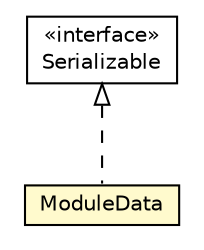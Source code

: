 #!/usr/local/bin/dot
#
# Class diagram 
# Generated by UMLGraph version 5.1 (http://www.umlgraph.org/)
#

digraph G {
	edge [fontname="Helvetica",fontsize=10,labelfontname="Helvetica",labelfontsize=10];
	node [fontname="Helvetica",fontsize=10,shape=plaintext];
	nodesep=0.25;
	ranksep=0.5;
	// pt.ist.fenixframework.data.ModuleData
	c63204 [label=<<table title="pt.ist.fenixframework.data.ModuleData" border="0" cellborder="1" cellspacing="0" cellpadding="2" port="p" bgcolor="lemonChiffon" href="./ModuleData.html">
		<tr><td><table border="0" cellspacing="0" cellpadding="1">
<tr><td align="center" balign="center"> ModuleData </td></tr>
		</table></td></tr>
		</table>>, fontname="Helvetica", fontcolor="black", fontsize=10.0];
	//pt.ist.fenixframework.data.ModuleData implements java.io.Serializable
	c63439:p -> c63204:p [dir=back,arrowtail=empty,style=dashed];
	// java.io.Serializable
	c63439 [label=<<table title="java.io.Serializable" border="0" cellborder="1" cellspacing="0" cellpadding="2" port="p" href="http://java.sun.com/j2se/1.4.2/docs/api/java/io/Serializable.html">
		<tr><td><table border="0" cellspacing="0" cellpadding="1">
<tr><td align="center" balign="center"> &#171;interface&#187; </td></tr>
<tr><td align="center" balign="center"> Serializable </td></tr>
		</table></td></tr>
		</table>>, fontname="Helvetica", fontcolor="black", fontsize=10.0];
}

